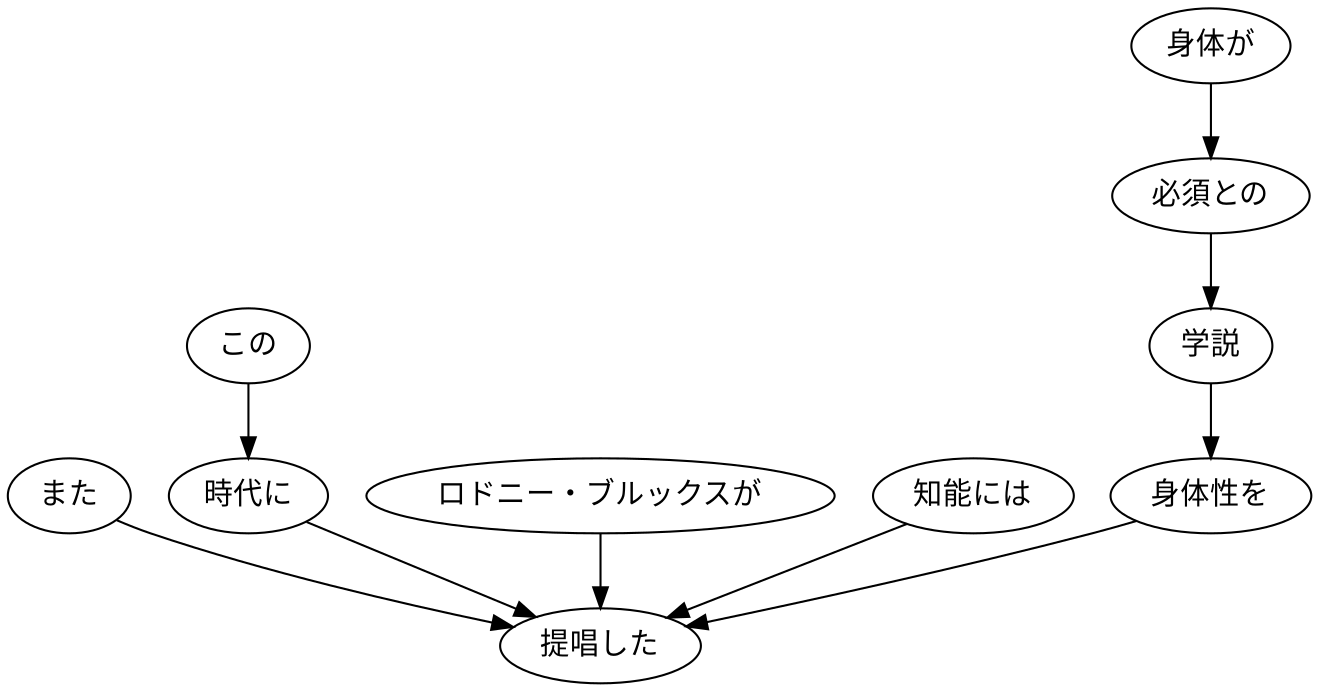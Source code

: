 // ans44
digraph {
	0 [label="また"]
	9 [label="提唱した"]
	0 -> 9
	1 [label="この"]
	2 [label="時代に"]
	1 -> 2
	2 [label="時代に"]
	9 [label="提唱した"]
	2 -> 9
	3 [label="ロドニー・ブルックスが"]
	9 [label="提唱した"]
	3 -> 9
	4 [label="知能には"]
	9 [label="提唱した"]
	4 -> 9
	5 [label="身体が"]
	6 [label="必須との"]
	5 -> 6
	6 [label="必須との"]
	7 [label="学説"]
	6 -> 7
	7 [label="学説"]
	8 [label="身体性を"]
	7 -> 8
	8 [label="身体性を"]
	9 [label="提唱した"]
	8 -> 9
}
